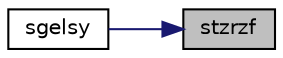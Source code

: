 digraph "stzrzf"
{
 // LATEX_PDF_SIZE
  edge [fontname="Helvetica",fontsize="10",labelfontname="Helvetica",labelfontsize="10"];
  node [fontname="Helvetica",fontsize="10",shape=record];
  rankdir="RL";
  Node1 [label="stzrzf",height=0.2,width=0.4,color="black", fillcolor="grey75", style="filled", fontcolor="black",tooltip="STZRZF"];
  Node1 -> Node2 [dir="back",color="midnightblue",fontsize="10",style="solid",fontname="Helvetica"];
  Node2 [label="sgelsy",height=0.2,width=0.4,color="black", fillcolor="white", style="filled",URL="$sgelsy_8f.html#aebb028f1d50049bcf4780ffc8cb4f750",tooltip="SGELSY solves overdetermined or underdetermined systems for GE matrices"];
}
